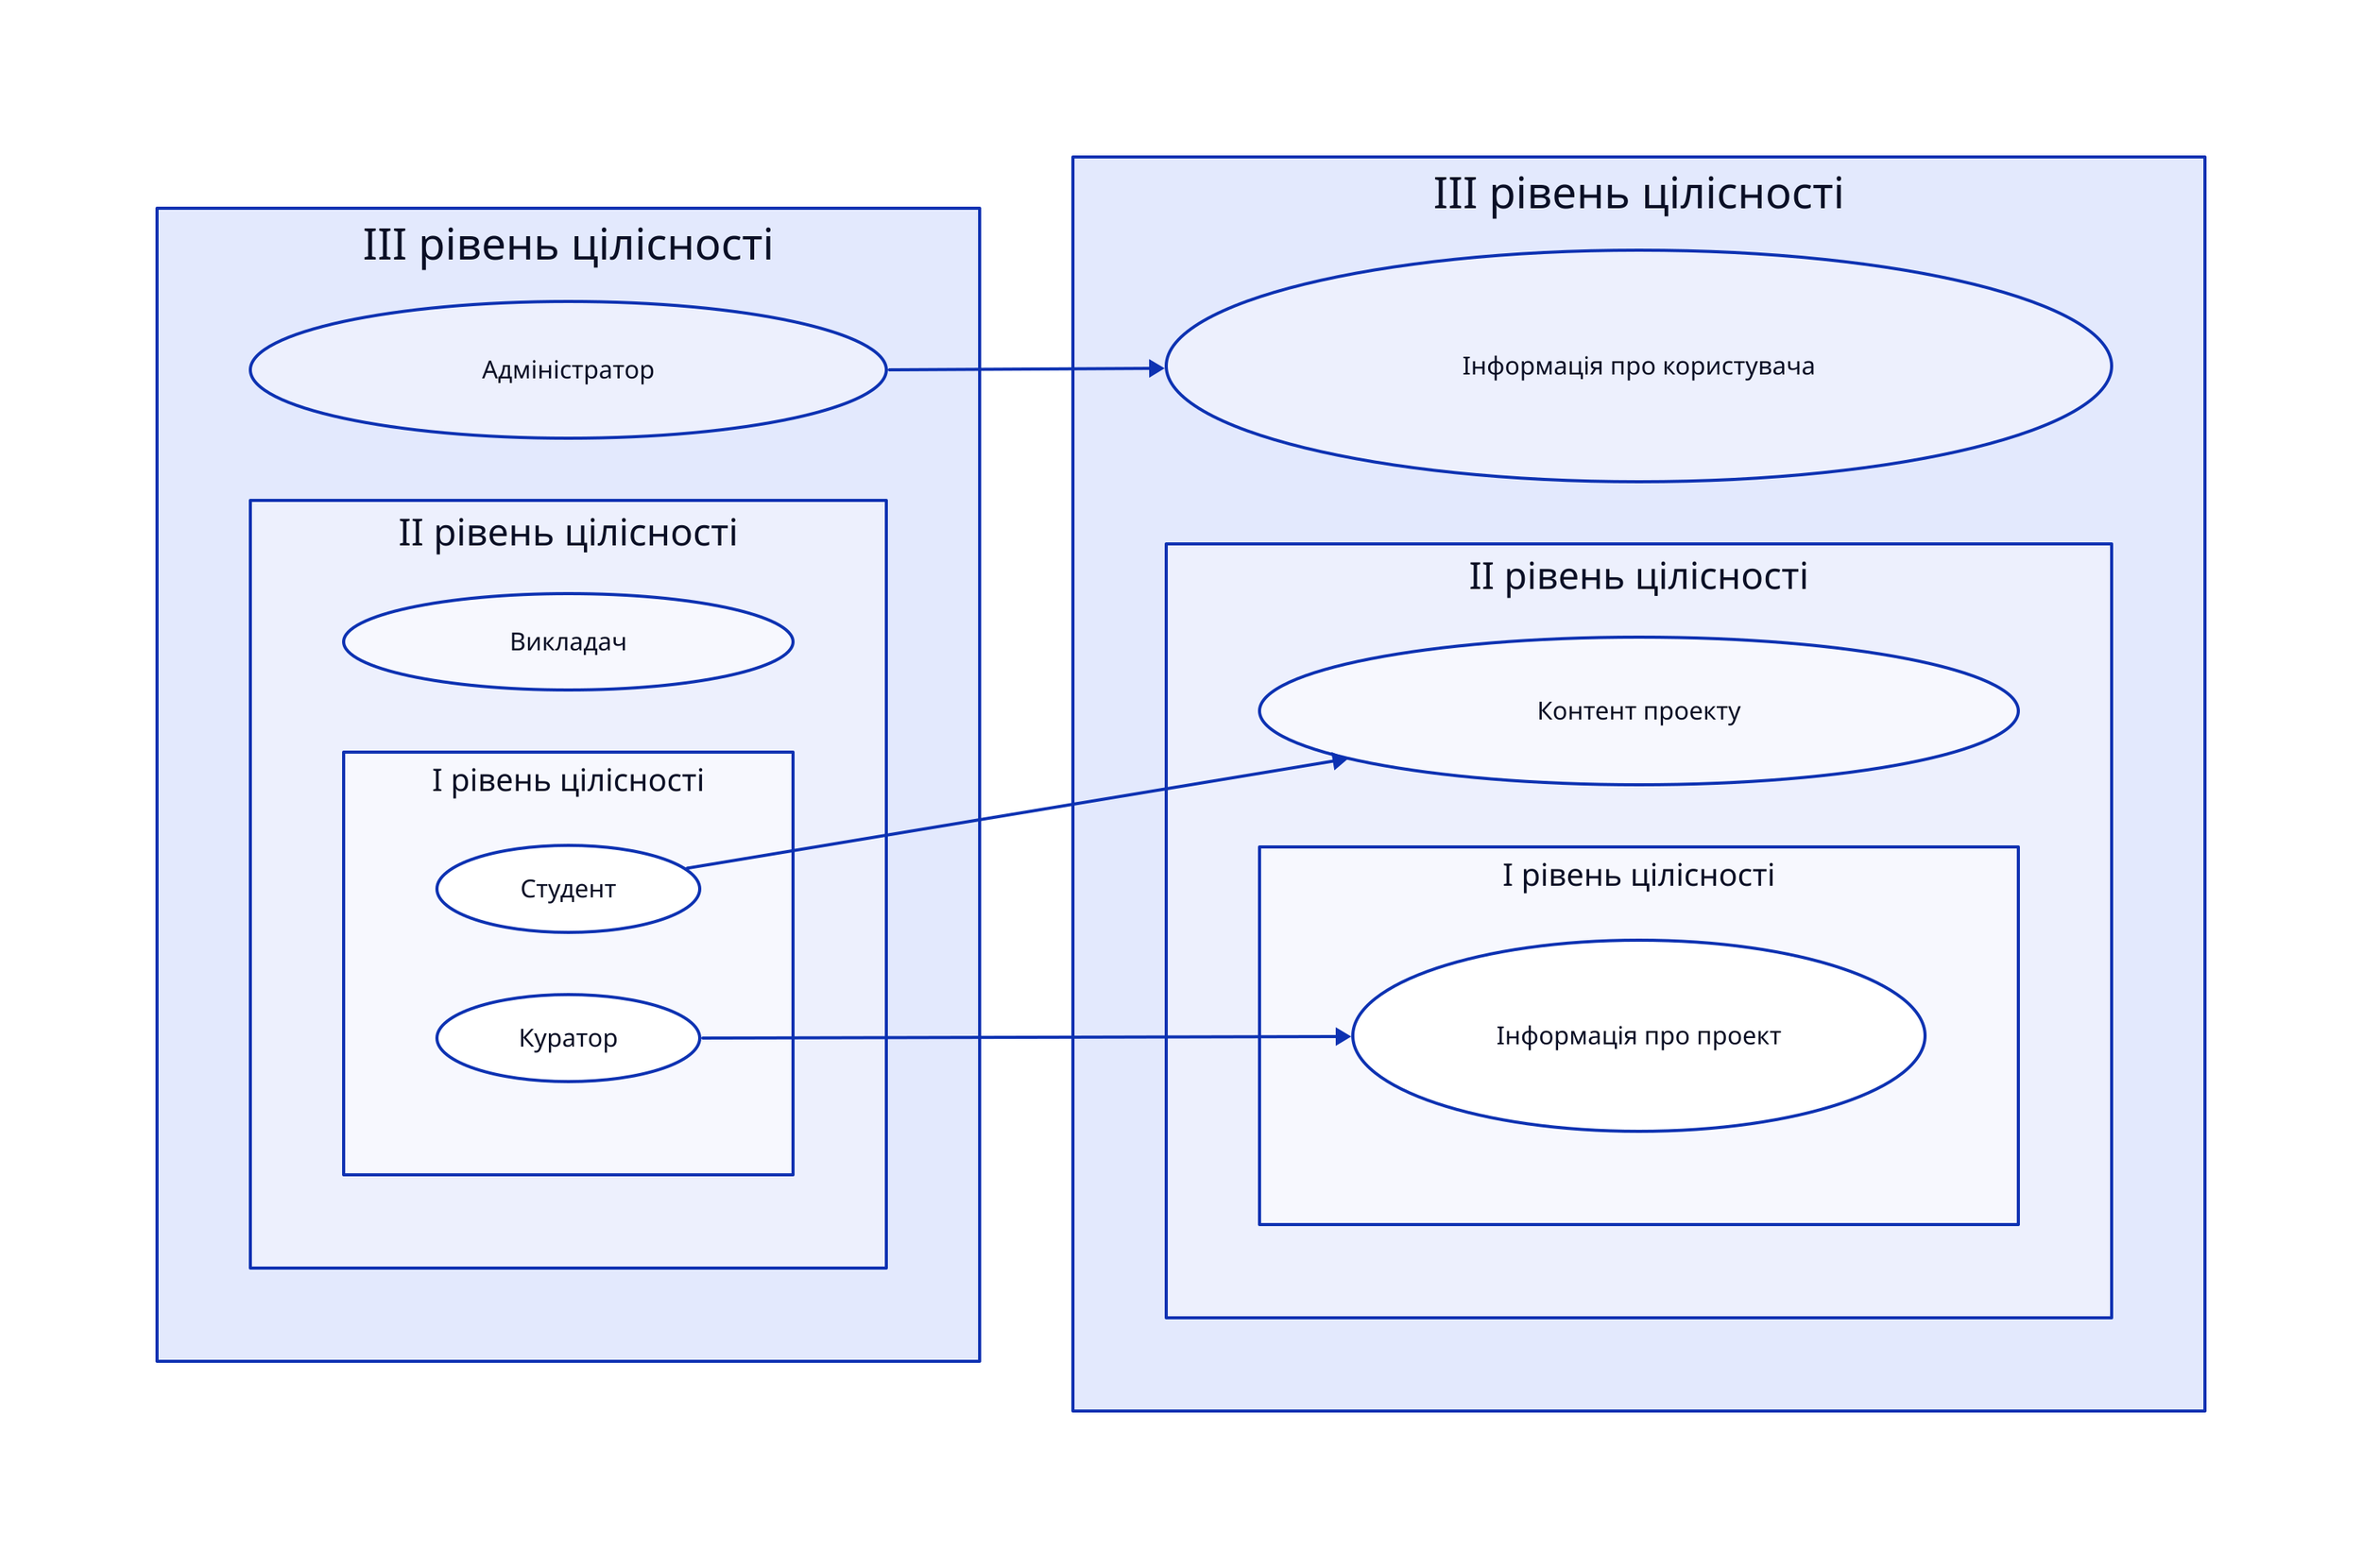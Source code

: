 s1: III рівень цілісності {
  grid-rows: 2

  admin: Адміністратор
  admin.shape: oval

  s2: II рівень цілісності {
    grid-rows: 2

    instructor: Викладач
    instructor.shape: oval

    s3: I рівень цілісності {
      grid-rows: 2

      student: Студент
      student.shape: oval

      curator: Куратор
      curator.shape: oval
    }
  }
}

o1: III рівень цілісності {
  grid-rows: 2

  user_info: Інформація про користувача
  user_info.shape: oval

  o2: II рівень цілісності {
    grid-rows: 2

    project_content: Контент проекту
    project_content.shape: oval

    o3: I рівень цілісності {
      grid-rows: 2

      project_info: Інформація про проект
      project_info.shape: oval
    }
  }
}

s1.admin -> o1.user_info

s1.s2.s3.curator -> o1.o2.o3.project_info

s1.s2.s3.student -> o1.o2.project_content


